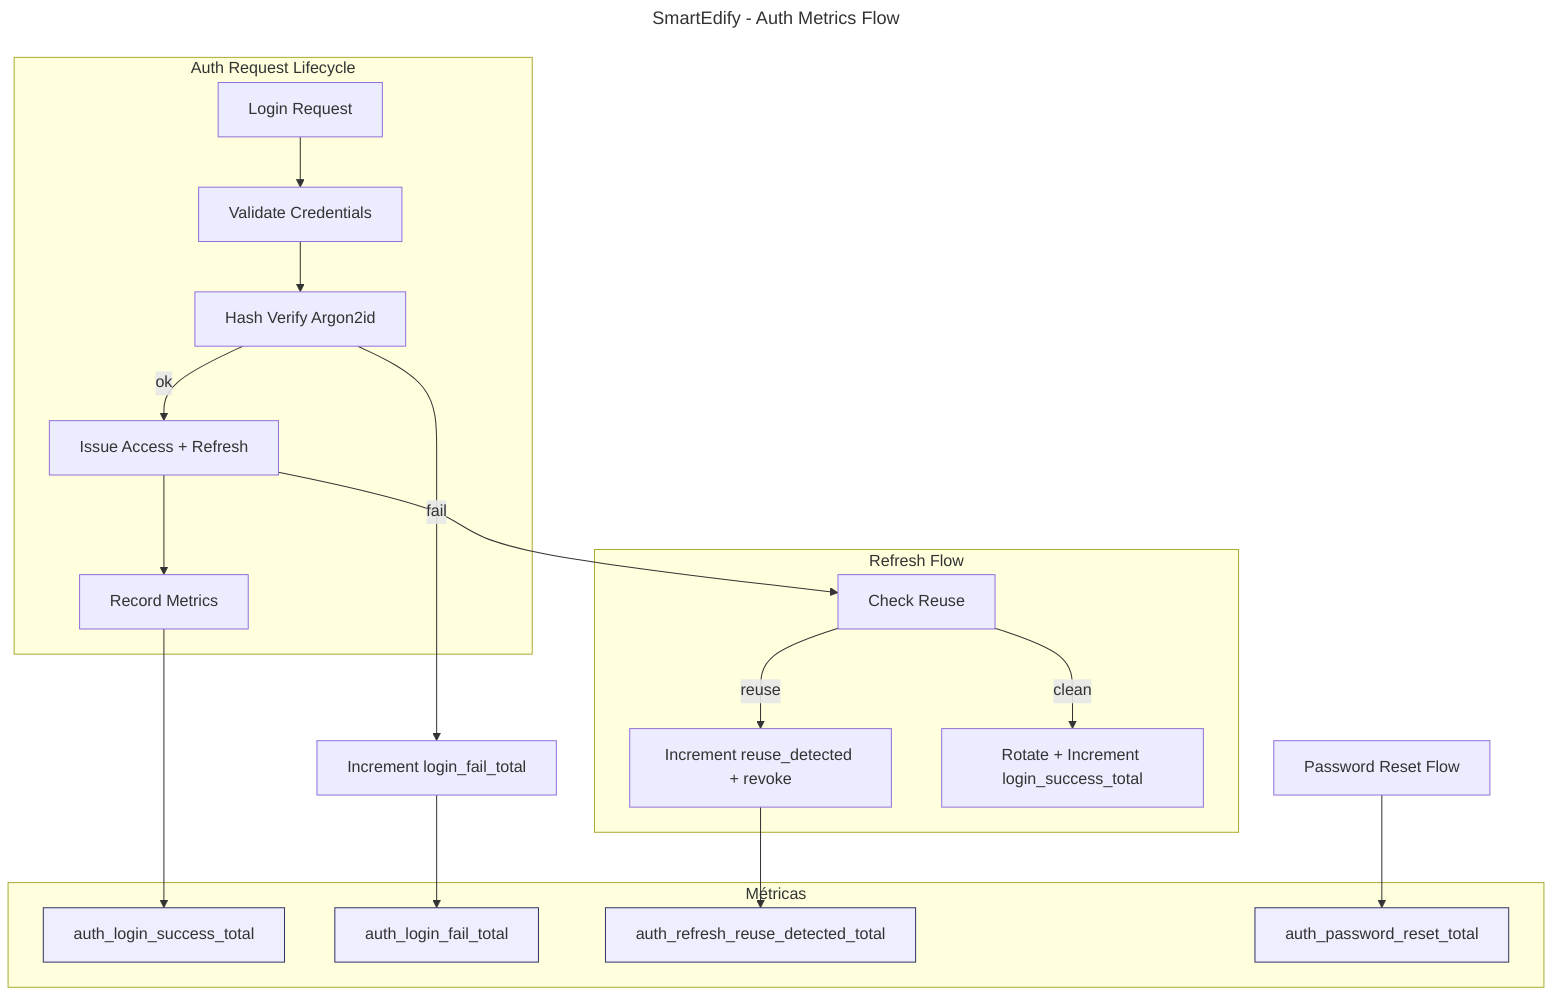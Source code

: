 ---
title: SmartEdify - Auth Metrics Flow
---
flowchart TD
    subgraph Request[Auth Request Lifecycle]
        L[Login Request]
        V[Validate Credentials]
        H[Hash Verify Argon2id]
        T[Issue Access + Refresh]
        R[Record Metrics]
    end

    L --> V --> H -->|ok| T --> R
    H -->|fail| F[Increment login_fail_total]

    subgraph Metrics[Métricas]
        MS[auth_login_success_total]
        MF[auth_login_fail_total]
        MR[auth_refresh_reuse_detected_total]
        MP[auth_password_reset_total]
    end

    R --> MS
    F --> MF

    subgraph Refresh[Refresh Flow]
        C[Check Reuse] -->|reuse| RU[Increment reuse_detected + revoke]
        C -->|clean| NI[Rotate + Increment login_success_total]
    end

    T --> C
    RU --> MR
    PS[Password Reset Flow] --> MP

    classDef metric fill:#eef,stroke:#336
    class MS,MF,MR,MP metric